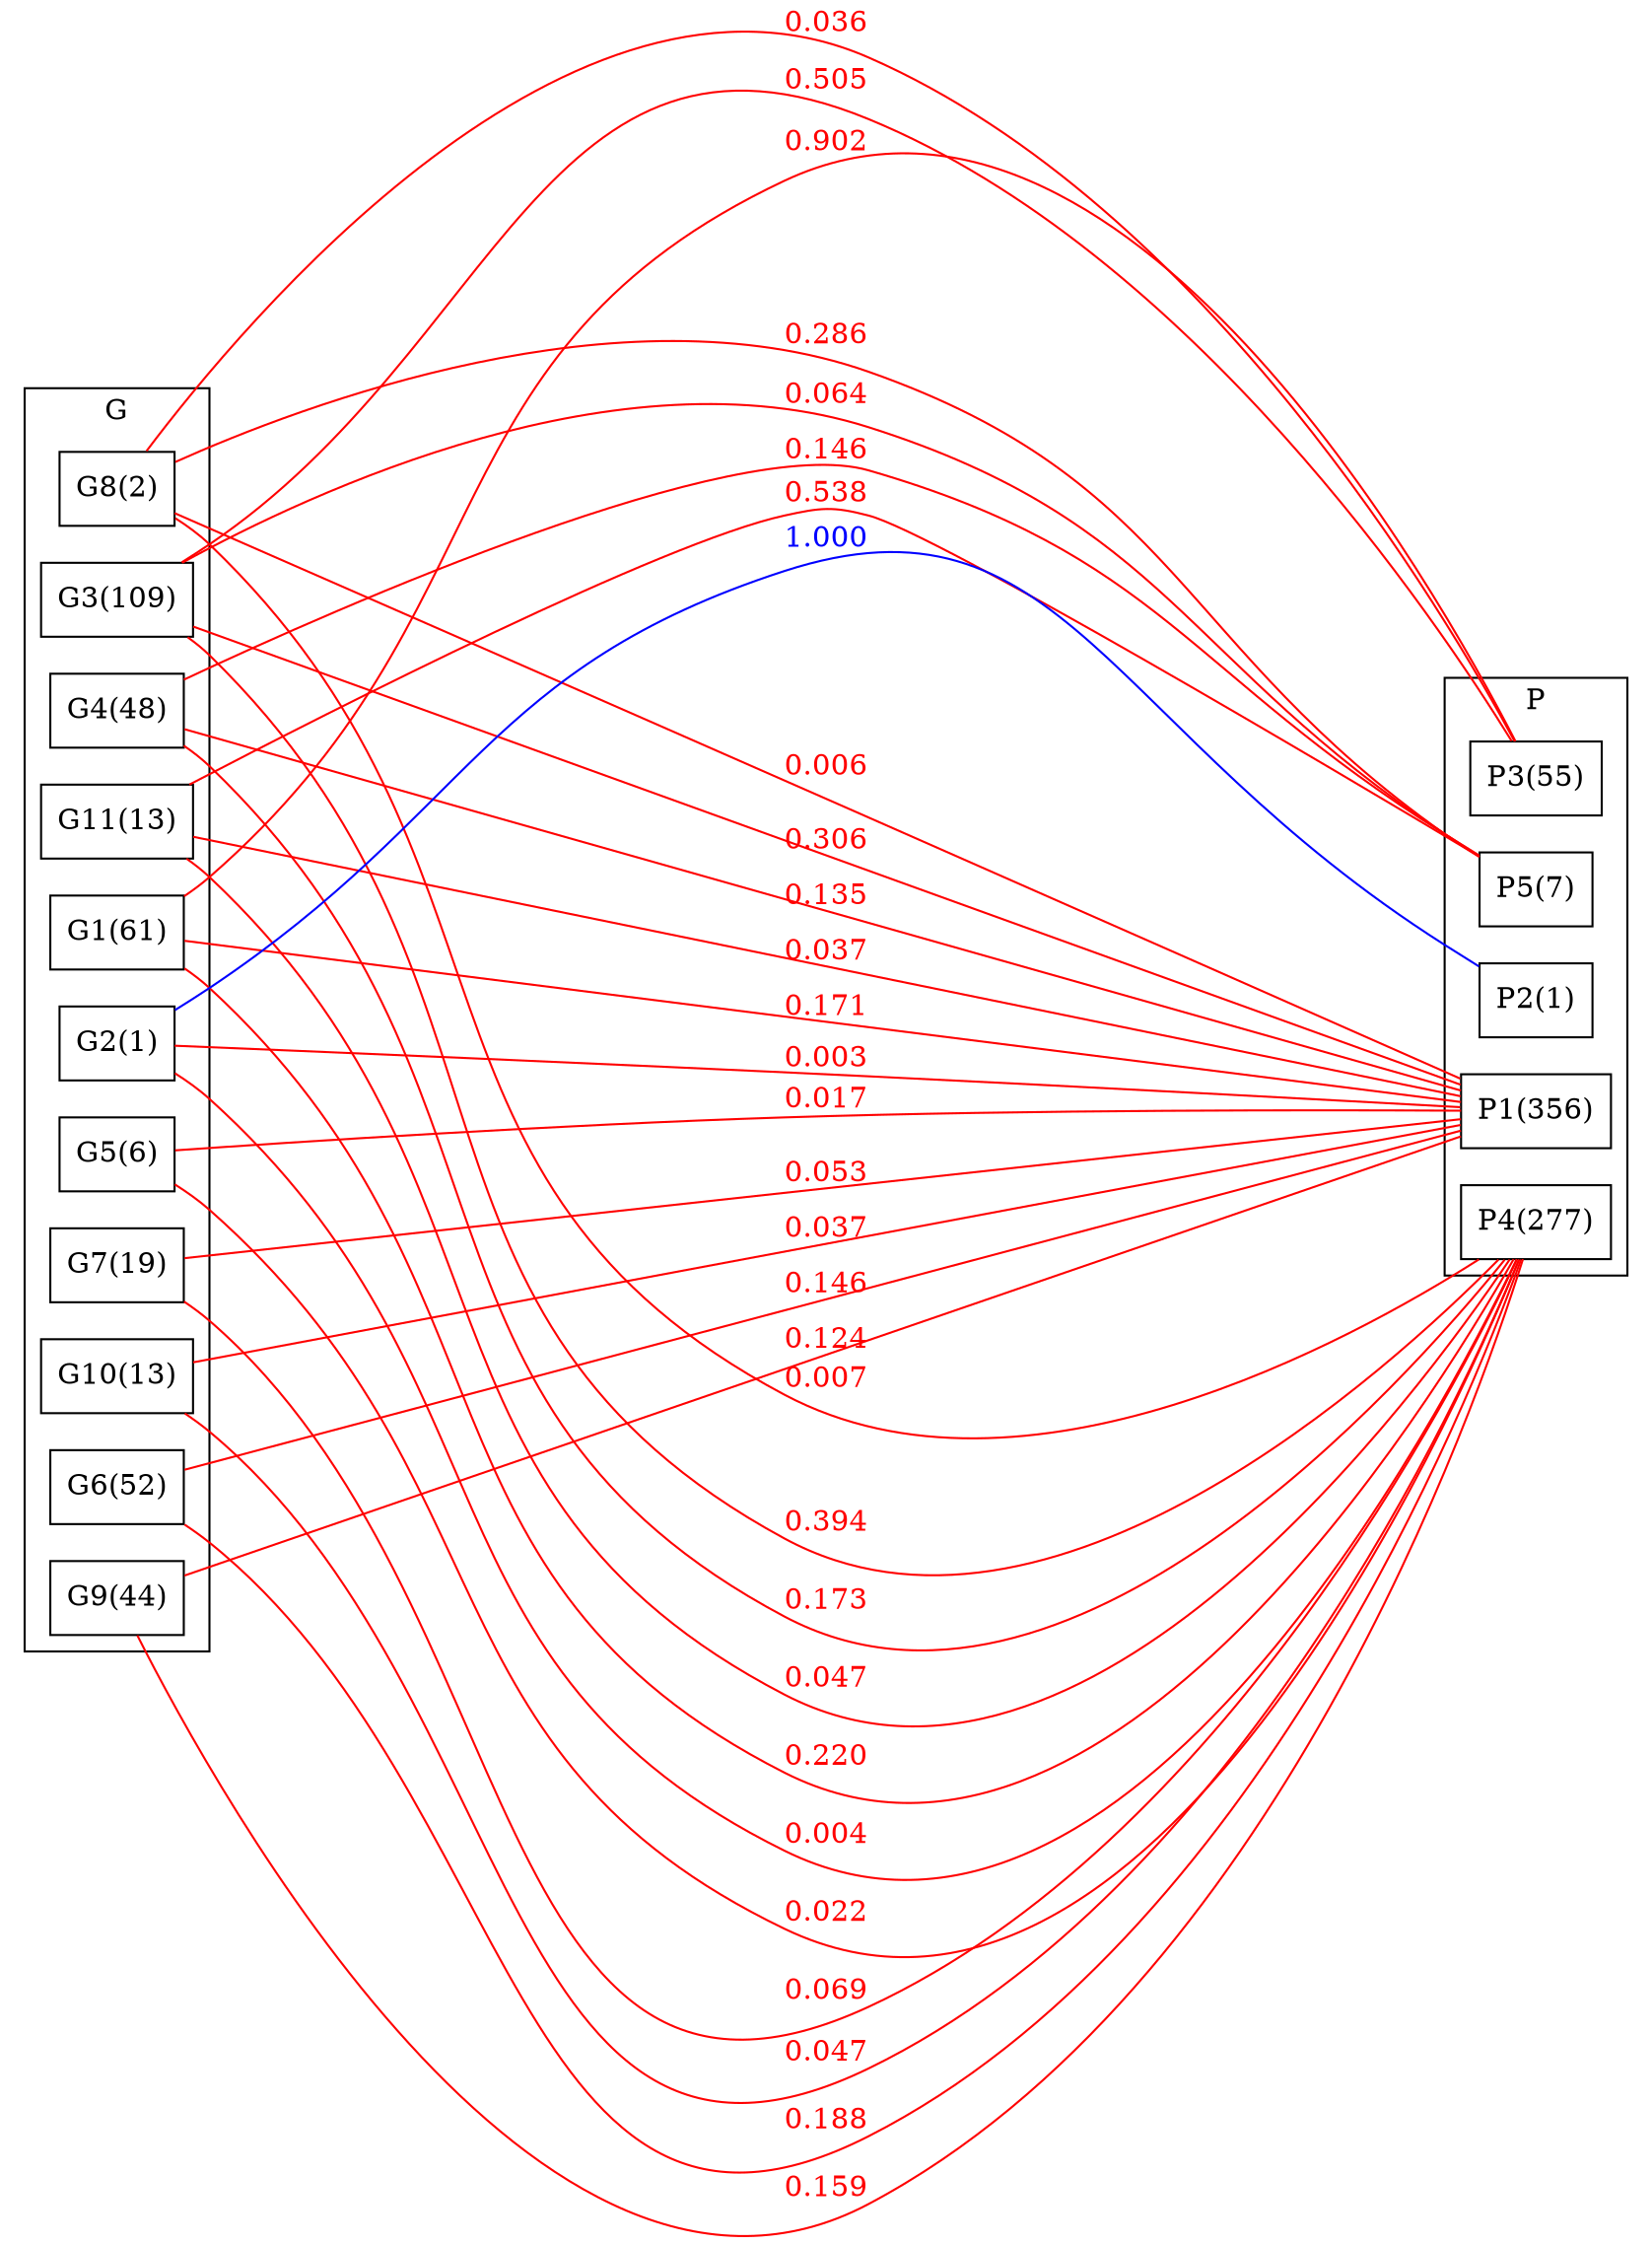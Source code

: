 strict graph BCG {
rankdir=LR;
splines=true;
ranksep="8 equally";
concentrate = true;
node [shape=rectangle];
subgraph cluster_G {
label = "G";
color=black;
rank="same"
G1 [label="G1(61)"];
G2 [label="G2(1)"];
G3 [label="G3(109)"];
G4 [label="G4(48)"];
G5 [label="G5(6)"];
G6 [label="G6(52)"];
G7 [label="G7(19)"];
G8 [label="G8(2)"];
G9 [label="G9(44)"];
G10 [label="G10(13)"];
G11 [label="G11(13)"];
}
subgraph cluster_P {
label = "P";
color="black";
rank="same"
P1 [label="P1(356)"];
P2 [label="P2(1)"];
P3 [label="P3(55)"];
P4 [label="P4(277)"];
P5 [label="P5(7)"];
}
G1 -- P1[label="0.171",color="red",fontcolor="red"];
G1 -- P3[label="0.902",color="red",fontcolor="red"];
G1 -- P4[label="0.220",color="red",fontcolor="red"];
G2 -- P1[label="0.003",color="red",fontcolor="red"];
P2 -- G2  [dir="none",label="1.000",color="blue",fontcolor="blue"];
G2 -- P4[label="0.004",color="red",fontcolor="red"];
G3 -- P1[label="0.306",color="red",fontcolor="red"];
G3 -- P3[label="0.505",color="red",fontcolor="red"];
G3 -- P4[label="0.394",color="red",fontcolor="red"];
G3 -- P5[label="0.064",color="red",fontcolor="red"];
G4 -- P1[label="0.135",color="red",fontcolor="red"];
G4 -- P4[label="0.173",color="red",fontcolor="red"];
G4 -- P5[label="0.146",color="red",fontcolor="red"];
G5 -- P1[label="0.017",color="red",fontcolor="red"];
G5 -- P4[label="0.022",color="red",fontcolor="red"];
G6 -- P1[label="0.146",color="red",fontcolor="red"];
G6 -- P4[label="0.188",color="red",fontcolor="red"];
G7 -- P1[label="0.053",color="red",fontcolor="red"];
G7 -- P4[label="0.069",color="red",fontcolor="red"];
G8 -- P1[label="0.006",color="red",fontcolor="red"];
G8 -- P3[label="0.036",color="red",fontcolor="red"];
G8 -- P4[label="0.007",color="red",fontcolor="red"];
G8 -- P5[label="0.286",color="red",fontcolor="red"];
G9 -- P1[label="0.124",color="red",fontcolor="red"];
G9 -- P4[label="0.159",color="red",fontcolor="red"];
G10 -- P1[label="0.037",color="red",fontcolor="red"];
G10 -- P4[label="0.047",color="red",fontcolor="red"];
G11 -- P1[label="0.037",color="red",fontcolor="red"];
G11 -- P4[label="0.047",color="red",fontcolor="red"];
G11 -- P5[label="0.538",color="red",fontcolor="red"];
}

